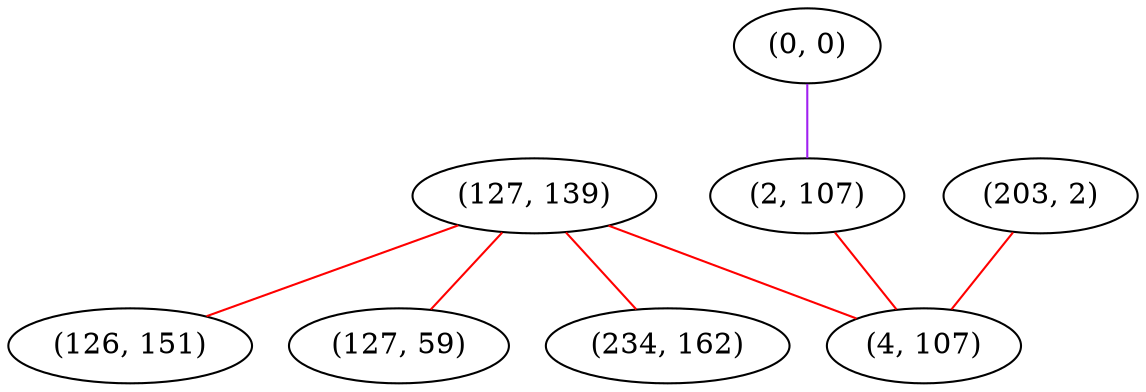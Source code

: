 graph "" {
"(127, 139)";
"(0, 0)";
"(2, 107)";
"(203, 2)";
"(126, 151)";
"(127, 59)";
"(4, 107)";
"(234, 162)";
"(127, 139)" -- "(127, 59)"  [color=red, key=0, weight=1];
"(127, 139)" -- "(126, 151)"  [color=red, key=0, weight=1];
"(127, 139)" -- "(4, 107)"  [color=red, key=0, weight=1];
"(127, 139)" -- "(234, 162)"  [color=red, key=0, weight=1];
"(0, 0)" -- "(2, 107)"  [color=purple, key=0, weight=4];
"(2, 107)" -- "(4, 107)"  [color=red, key=0, weight=1];
"(203, 2)" -- "(4, 107)"  [color=red, key=0, weight=1];
}

